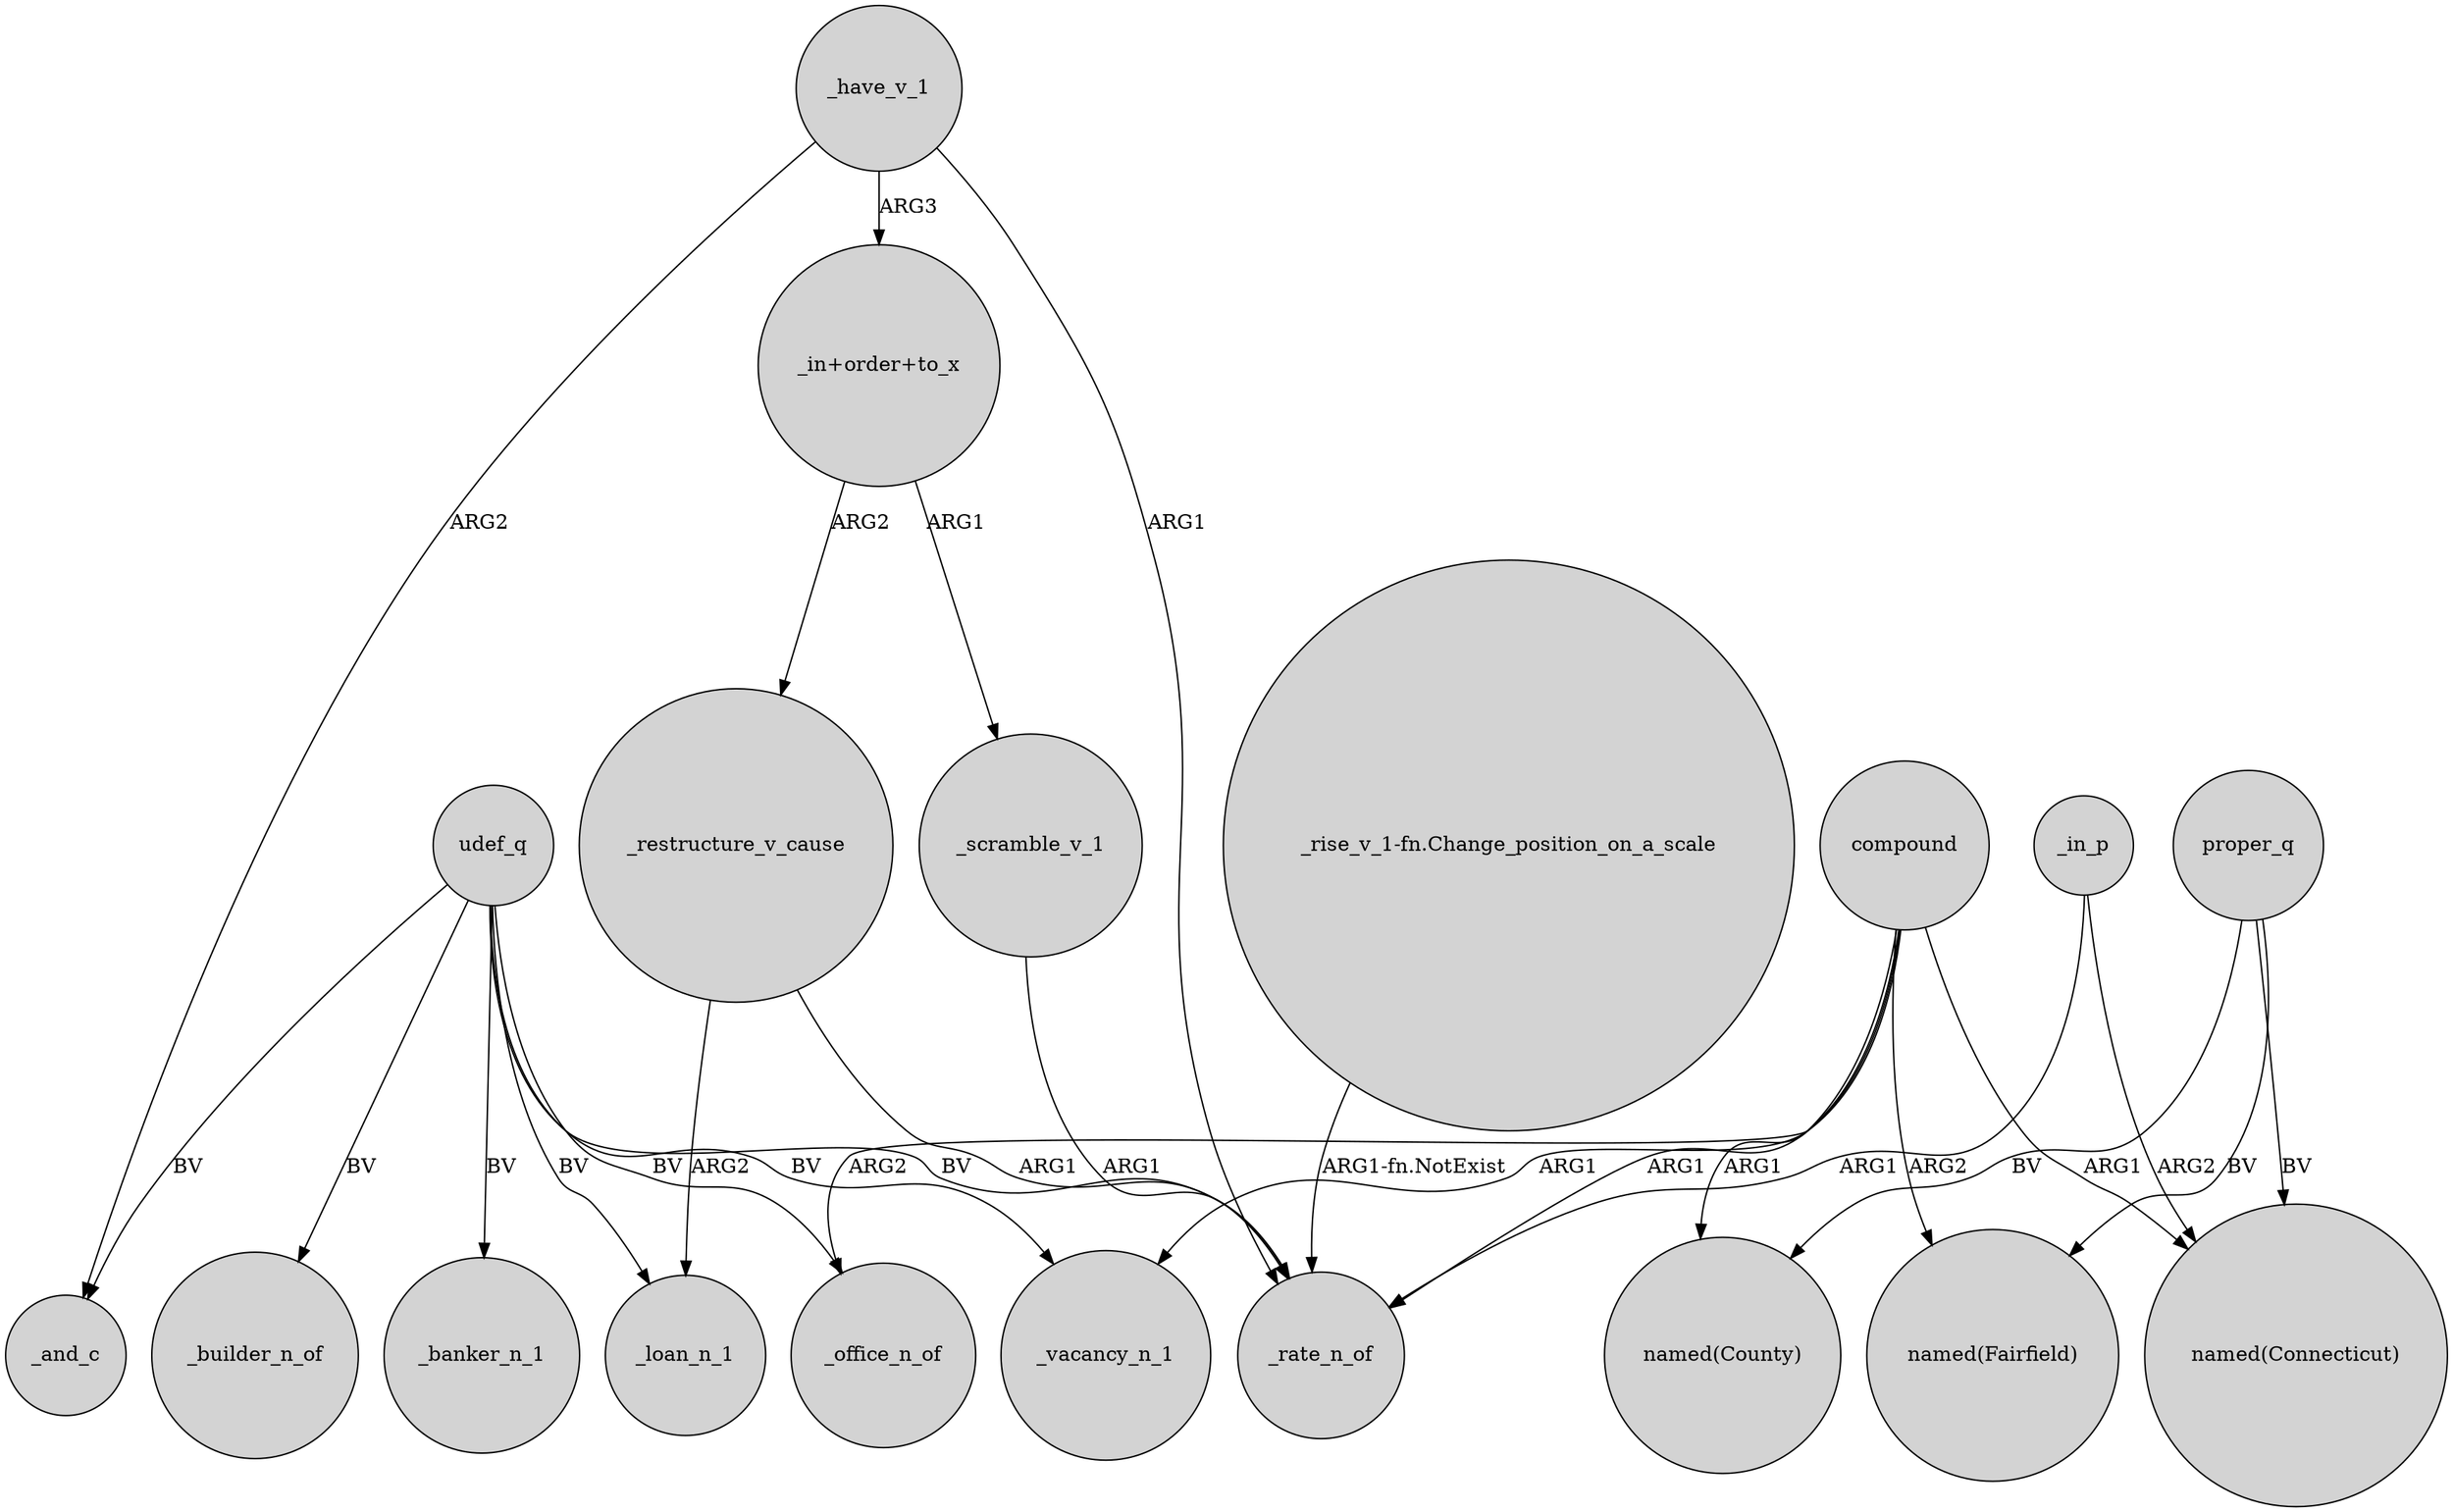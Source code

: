 digraph {
	node [shape=circle style=filled]
	udef_q -> _office_n_of [label=BV]
	_have_v_1 -> _rate_n_of [label=ARG1]
	_have_v_1 -> _and_c [label=ARG2]
	"_rise_v_1-fn.Change_position_on_a_scale" -> _rate_n_of [label="ARG1-fn.NotExist"]
	compound -> _rate_n_of [label=ARG1]
	compound -> _vacancy_n_1 [label=ARG1]
	udef_q -> _builder_n_of [label=BV]
	udef_q -> _rate_n_of [label=BV]
	_scramble_v_1 -> _rate_n_of [label=ARG1]
	"_in+order+to_x" -> _scramble_v_1 [label=ARG1]
	udef_q -> _vacancy_n_1 [label=BV]
	udef_q -> _banker_n_1 [label=BV]
	_restructure_v_cause -> _loan_n_1 [label=ARG2]
	"_in+order+to_x" -> _restructure_v_cause [label=ARG2]
	compound -> "named(Fairfield)" [label=ARG2]
	_restructure_v_cause -> _rate_n_of [label=ARG1]
	_have_v_1 -> "_in+order+to_x" [label=ARG3]
	_in_p -> _rate_n_of [label=ARG1]
	_in_p -> "named(Connecticut)" [label=ARG2]
	proper_q -> "named(Connecticut)" [label=BV]
	udef_q -> _and_c [label=BV]
	compound -> "named(County)" [label=ARG1]
	proper_q -> "named(County)" [label=BV]
	proper_q -> "named(Fairfield)" [label=BV]
	compound -> _office_n_of [label=ARG2]
	udef_q -> _loan_n_1 [label=BV]
	compound -> "named(Connecticut)" [label=ARG1]
}
